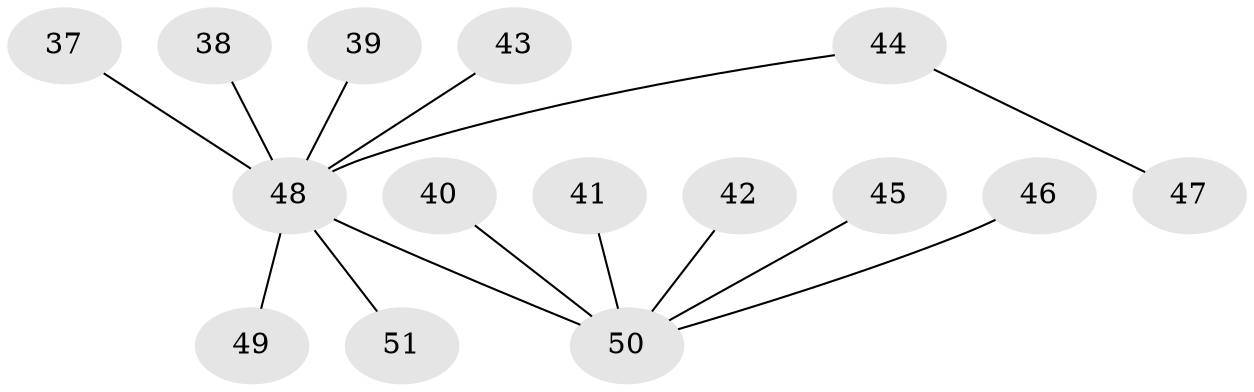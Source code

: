 // original degree distribution, {4: 0.0784313725490196, 3: 0.13725490196078433, 5: 0.0392156862745098, 2: 0.29411764705882354, 1: 0.45098039215686275}
// Generated by graph-tools (version 1.1) at 2025/56/03/04/25 21:56:03]
// undirected, 15 vertices, 14 edges
graph export_dot {
graph [start="1"]
  node [color=gray90,style=filled];
  37;
  38;
  39;
  40 [super="+18"];
  41;
  42;
  43;
  44;
  45;
  46;
  47;
  48 [super="+8+23+30+28+32+36+33+34"];
  49;
  50 [super="+35"];
  51;
  37 -- 48;
  38 -- 48;
  39 -- 48;
  40 -- 50;
  41 -- 50;
  42 -- 50;
  43 -- 48;
  44 -- 47;
  44 -- 48;
  45 -- 50;
  46 -- 50;
  48 -- 49;
  48 -- 51;
  48 -- 50;
}

